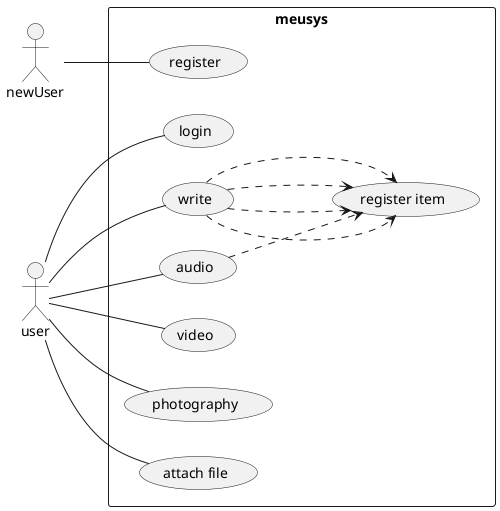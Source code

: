 @startuml teste

scale 1
left to right direction
skinparam PackageStyle rectangle
actor newUser
actor user
rectangle meusys {
  
  newUser -- (register)
  user -- (login)
  user -- (write)
  user -- (audio)
  user -- (video)
  user -- (photography)
  user -- (attach file)

  (write) -d.> (register item)
  (audio) -d.> (register item)
  (write) -d.> (register item)
  (write) -d.> (register item)
  (write) -d.> (register item)
}
@enduml